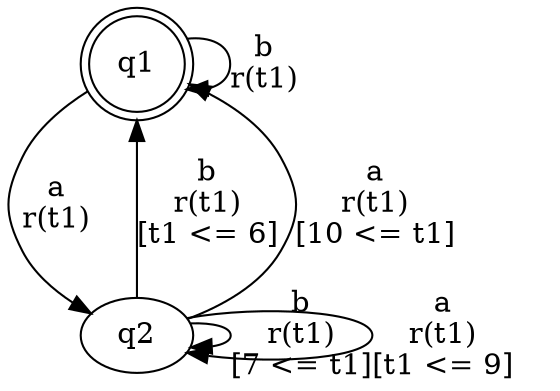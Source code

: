 digraph "tests_1/test1/solution202/solution" {
	q1[label=q1 shape=doublecircle]
	q2[label=q2]
	q1 -> q2[label="a\nr(t1)\n"]
	q2 -> q2[label="b\nr(t1)\n[7 <= t1]"]
	q2 -> q1[label="b\nr(t1)\n[t1 <= 6]"]
	q2 -> q1[label="a\nr(t1)\n[10 <= t1]"]
	q2 -> q2[label="a\nr(t1)\n[t1 <= 9]"]
	q1 -> q1[label="b\nr(t1)\n"]
}
